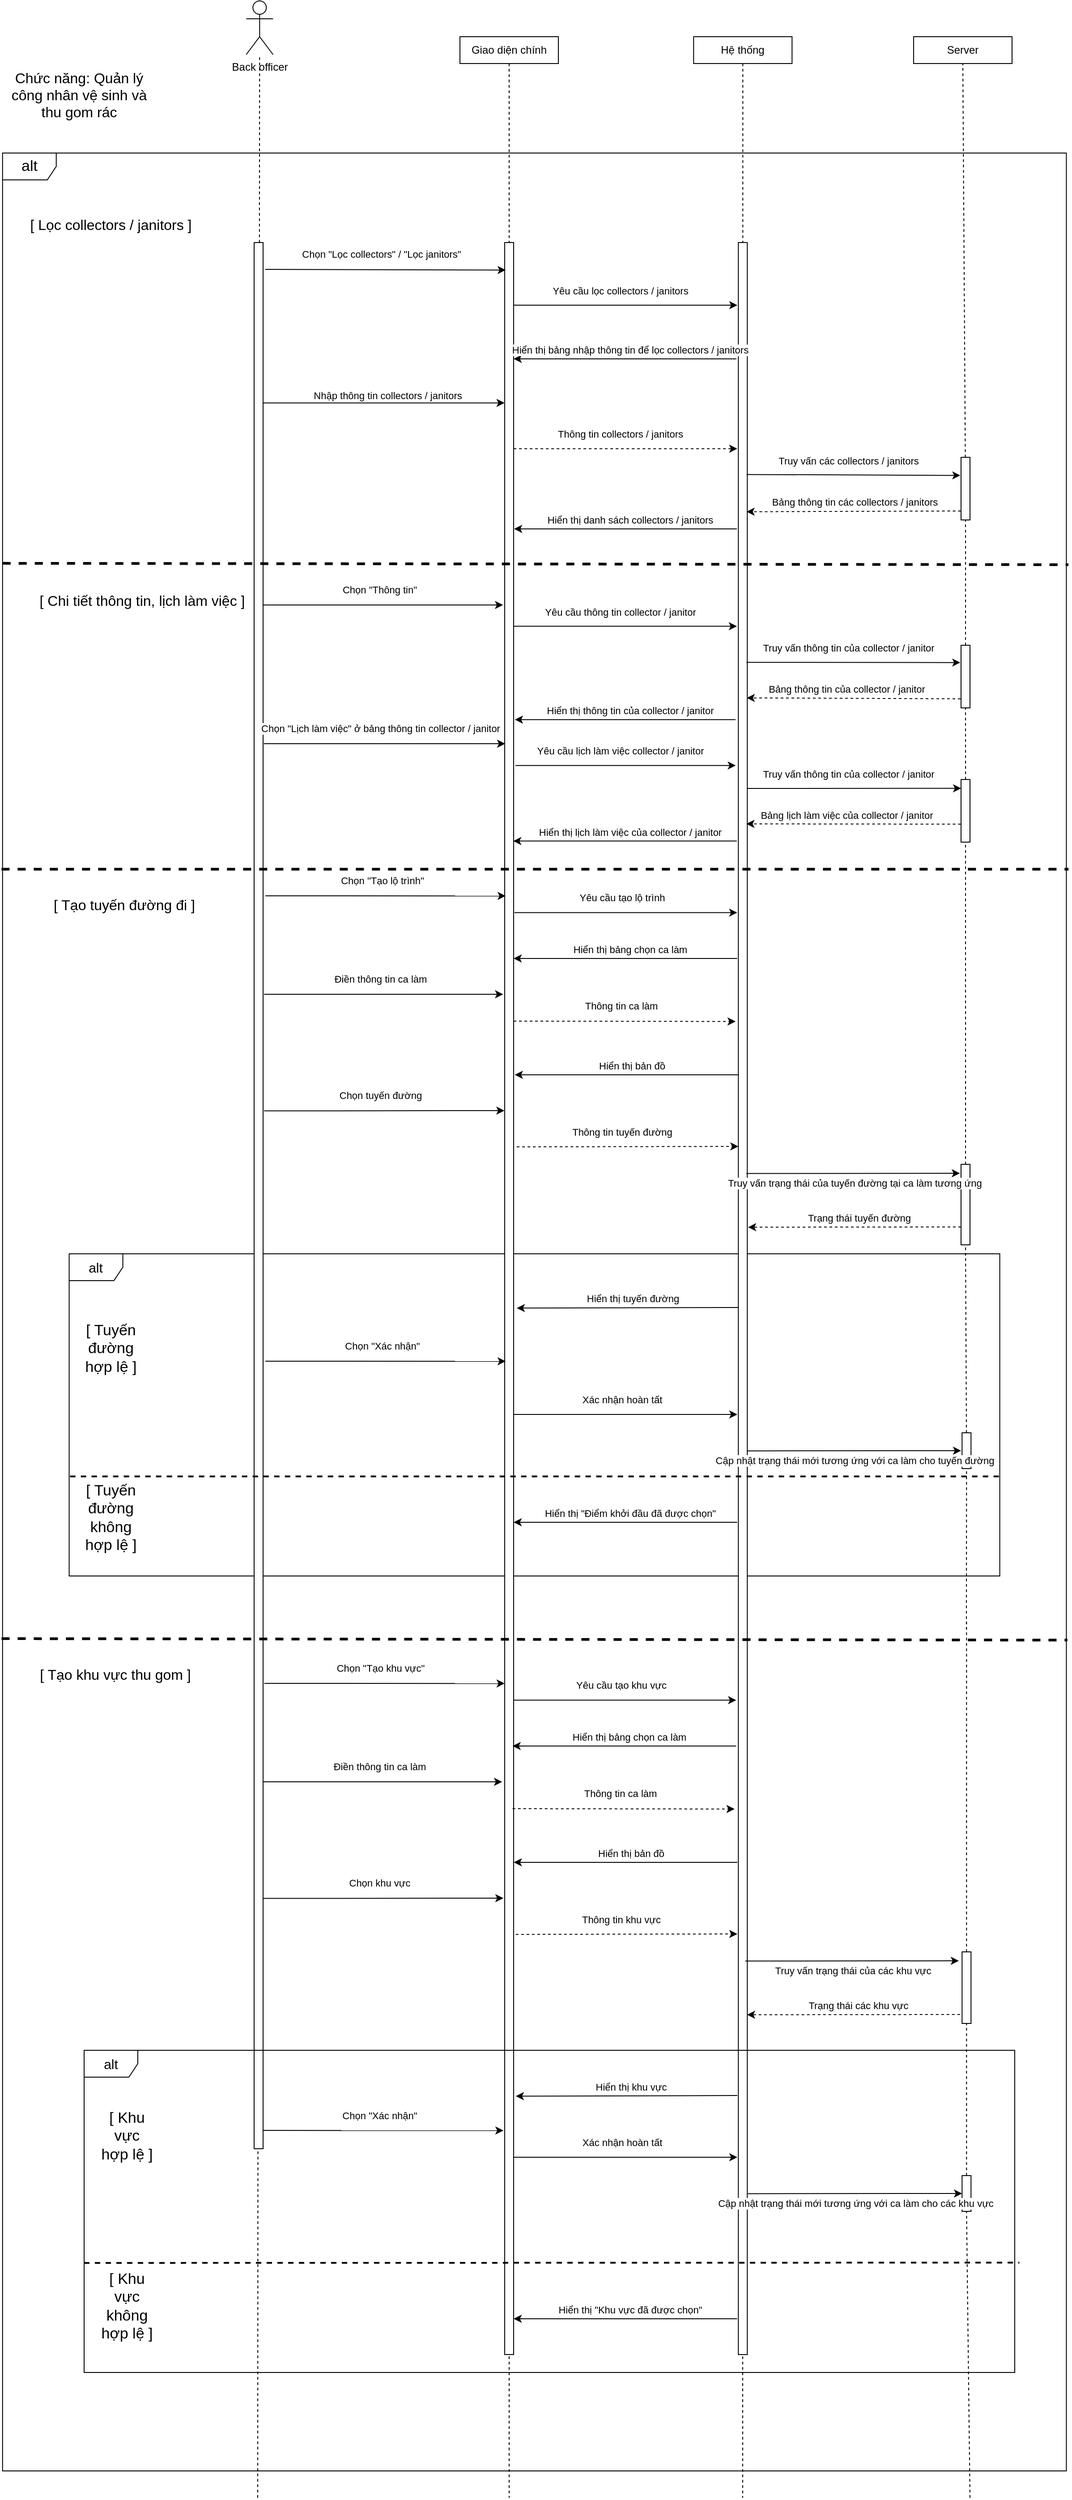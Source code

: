<mxfile version="20.4.0" type="device"><diagram id="wTYYPFrZuewPzAmAuWwE" name="Page-1"><mxGraphModel dx="3773" dy="2690" grid="1" gridSize="10" guides="1" tooltips="1" connect="1" arrows="1" fold="1" page="1" pageScale="1" pageWidth="827" pageHeight="1169" math="0" shadow="0"><root><mxCell id="0"/><mxCell id="1" parent="0"/><mxCell id="zkrP5aUea3qUz_NBRGNI-1" value="alt" style="shape=umlFrame;whiteSpace=wrap;html=1;fontSize=17;" vertex="1" parent="1"><mxGeometry x="-191.14" y="-20" width="1188.86" height="2590" as="geometry"/></mxCell><mxCell id="zkrP5aUea3qUz_NBRGNI-2" value="alt" style="shape=umlFrame;whiteSpace=wrap;html=1;fontSize=15;" vertex="1" parent="1"><mxGeometry x="-116.71" y="1210" width="1040" height="360" as="geometry"/></mxCell><mxCell id="zkrP5aUea3qUz_NBRGNI-3" value="" style="endArrow=none;dashed=1;html=1;rounded=0;startArrow=none;exitX=0.5;exitY=1;exitDx=0;exitDy=0;" edge="1" parent="1" source="zkrP5aUea3qUz_NBRGNI-10"><mxGeometry width="50" height="50" relative="1" as="geometry"><mxPoint x="636" y="-130" as="sourcePoint"/><mxPoint x="636" y="2600" as="targetPoint"/></mxGeometry></mxCell><mxCell id="zkrP5aUea3qUz_NBRGNI-4" value="" style="rounded=0;whiteSpace=wrap;html=1;" vertex="1" parent="1"><mxGeometry x="631.14" y="80" width="10" height="2360" as="geometry"/></mxCell><mxCell id="zkrP5aUea3qUz_NBRGNI-5" value="" style="endArrow=none;dashed=1;html=1;rounded=0;startArrow=none;exitX=0.5;exitY=1;exitDx=0;exitDy=0;" edge="1" parent="1" source="zkrP5aUea3qUz_NBRGNI-9"><mxGeometry width="50" height="50" relative="1" as="geometry"><mxPoint x="400" y="-90" as="sourcePoint"/><mxPoint x="375" y="2600" as="targetPoint"/></mxGeometry></mxCell><mxCell id="zkrP5aUea3qUz_NBRGNI-6" value="" style="rounded=0;whiteSpace=wrap;html=1;" vertex="1" parent="1"><mxGeometry x="90" y="80" width="10" height="2130" as="geometry"/></mxCell><mxCell id="zkrP5aUea3qUz_NBRGNI-7" value="" style="rounded=0;whiteSpace=wrap;html=1;" vertex="1" parent="1"><mxGeometry x="370" y="80" width="10" height="2360" as="geometry"/></mxCell><mxCell id="zkrP5aUea3qUz_NBRGNI-8" value="Back officer" style="shape=umlActor;verticalLabelPosition=bottom;verticalAlign=top;html=1;outlineConnect=0;" vertex="1" parent="1"><mxGeometry x="81.14" y="-190" width="30" height="60" as="geometry"/></mxCell><mxCell id="zkrP5aUea3qUz_NBRGNI-9" value="Giao diện chính" style="rounded=0;whiteSpace=wrap;html=1;" vertex="1" parent="1"><mxGeometry x="320" y="-150" width="110" height="30" as="geometry"/></mxCell><mxCell id="zkrP5aUea3qUz_NBRGNI-10" value="Hệ thống" style="rounded=0;whiteSpace=wrap;html=1;" vertex="1" parent="1"><mxGeometry x="581.14" y="-150" width="110" height="30" as="geometry"/></mxCell><mxCell id="zkrP5aUea3qUz_NBRGNI-11" value="" style="endArrow=none;dashed=1;html=1;rounded=0;startArrow=none;" edge="1" parent="1" source="zkrP5aUea3qUz_NBRGNI-6" target="zkrP5aUea3qUz_NBRGNI-8"><mxGeometry width="50" height="50" relative="1" as="geometry"><mxPoint x="94" y="3240" as="sourcePoint"/><mxPoint x="94" y="-100" as="targetPoint"/></mxGeometry></mxCell><mxCell id="zkrP5aUea3qUz_NBRGNI-12" value="&lt;font style=&quot;font-size: 16px;&quot;&gt;[ Lọc collectors / janitors ]&lt;/font&gt;" style="text;html=1;strokeColor=none;fillColor=none;align=center;verticalAlign=middle;whiteSpace=wrap;rounded=0;" vertex="1" parent="1"><mxGeometry x="-170" y="50" width="200" height="20" as="geometry"/></mxCell><mxCell id="zkrP5aUea3qUz_NBRGNI-13" value="" style="endArrow=none;dashed=1;html=1;rounded=0;exitX=0;exitY=0.177;exitDx=0;exitDy=0;exitPerimeter=0;strokeWidth=3;" edge="1" parent="1" source="zkrP5aUea3qUz_NBRGNI-1"><mxGeometry width="50" height="50" relative="1" as="geometry"><mxPoint x="-180" y="450" as="sourcePoint"/><mxPoint x="1000" y="440" as="targetPoint"/></mxGeometry></mxCell><mxCell id="zkrP5aUea3qUz_NBRGNI-14" style="edgeStyle=orthogonalEdgeStyle;rounded=0;orthogonalLoop=1;jettySize=auto;html=1;exitX=0.5;exitY=1;exitDx=0;exitDy=0;" edge="1" parent="1"><mxGeometry relative="1" as="geometry"><mxPoint x="580" y="260" as="sourcePoint"/><mxPoint x="580" y="260" as="targetPoint"/></mxGeometry></mxCell><mxCell id="zkrP5aUea3qUz_NBRGNI-15" value="Server" style="rounded=0;whiteSpace=wrap;html=1;" vertex="1" parent="1"><mxGeometry x="827" y="-150" width="110" height="30" as="geometry"/></mxCell><mxCell id="zkrP5aUea3qUz_NBRGNI-16" value="" style="endArrow=none;dashed=1;html=1;rounded=0;entryX=0.5;entryY=1;entryDx=0;entryDy=0;startArrow=none;" edge="1" parent="1" source="zkrP5aUea3qUz_NBRGNI-43" target="zkrP5aUea3qUz_NBRGNI-15"><mxGeometry width="50" height="50" relative="1" as="geometry"><mxPoint x="885" y="2000" as="sourcePoint"/><mxPoint x="884.5" y="90" as="targetPoint"/></mxGeometry></mxCell><mxCell id="zkrP5aUea3qUz_NBRGNI-17" value="Nhập thông tin collectors / janitors" style="endArrow=classic;html=1;rounded=0;entryX=-0.008;entryY=0.081;entryDx=0;entryDy=0;entryPerimeter=0;exitX=0.962;exitY=0.081;exitDx=0;exitDy=0;exitPerimeter=0;" edge="1" parent="1"><mxGeometry x="0.028" y="8" width="50" height="50" relative="1" as="geometry"><mxPoint x="99.62" y="259.2" as="sourcePoint"/><mxPoint x="369.92" y="259.2" as="targetPoint"/><mxPoint as="offset"/></mxGeometry></mxCell><mxCell id="zkrP5aUea3qUz_NBRGNI-18" value="Thông tin collectors / janitors" style="endArrow=classic;html=1;rounded=0;entryX=-0.011;entryY=0.097;entryDx=0;entryDy=0;entryPerimeter=0;dashed=1;exitX=1.006;exitY=0.097;exitDx=0;exitDy=0;exitPerimeter=0;" edge="1" parent="1"><mxGeometry x="-0.05" y="16" width="50" height="50" relative="1" as="geometry"><mxPoint x="380.06" y="310.4" as="sourcePoint"/><mxPoint x="629.89" y="310.4" as="targetPoint"/><mxPoint as="offset"/></mxGeometry></mxCell><mxCell id="zkrP5aUea3qUz_NBRGNI-19" value="Truy vấn các collectors / janitors" style="endArrow=classic;html=1;rounded=0;exitX=1.033;exitY=0.106;exitDx=0;exitDy=0;entryX=-0.078;entryY=0.289;entryDx=0;entryDy=0;entryPerimeter=0;exitPerimeter=0;" edge="1" parent="1" target="zkrP5aUea3qUz_NBRGNI-43"><mxGeometry x="-0.05" y="16" width="50" height="50" relative="1" as="geometry"><mxPoint x="640.33" y="339.2" as="sourcePoint"/><mxPoint x="876.24" y="334.74" as="targetPoint"/><mxPoint as="offset"/></mxGeometry></mxCell><mxCell id="zkrP5aUea3qUz_NBRGNI-20" value="Bảng thông tin các collectors / janitors" style="endArrow=classic;html=1;rounded=0;exitX=-0.025;exitY=0.857;exitDx=0;exitDy=0;exitPerimeter=0;dashed=1;entryX=1.028;entryY=0.119;entryDx=0;entryDy=0;entryPerimeter=0;" edge="1" parent="1" source="zkrP5aUea3qUz_NBRGNI-43"><mxGeometry x="-0.009" y="-10" width="50" height="50" relative="1" as="geometry"><mxPoint x="879.06" y="376.6" as="sourcePoint"/><mxPoint x="640.28" y="380.8" as="targetPoint"/><mxPoint as="offset"/></mxGeometry></mxCell><mxCell id="zkrP5aUea3qUz_NBRGNI-21" style="edgeStyle=orthogonalEdgeStyle;rounded=0;orthogonalLoop=1;jettySize=auto;html=1;exitX=0.5;exitY=1;exitDx=0;exitDy=0;dashed=1;" edge="1" parent="1" source="zkrP5aUea3qUz_NBRGNI-12" target="zkrP5aUea3qUz_NBRGNI-12"><mxGeometry relative="1" as="geometry"/></mxCell><mxCell id="zkrP5aUea3qUz_NBRGNI-22" value="Hiển thị danh sách collectors / janitors" style="endArrow=classic;html=1;rounded=0;exitX=-0.054;exitY=0.125;exitDx=0;exitDy=0;exitPerimeter=0;entryX=1.054;entryY=0.125;entryDx=0;entryDy=0;entryPerimeter=0;" edge="1" parent="1"><mxGeometry x="-0.043" y="-10" width="50" height="50" relative="1" as="geometry"><mxPoint x="629.46" y="400" as="sourcePoint"/><mxPoint x="380.54" y="400" as="targetPoint"/><mxPoint as="offset"/></mxGeometry></mxCell><mxCell id="zkrP5aUea3qUz_NBRGNI-23" value="&lt;font style=&quot;font-size: 16px;&quot;&gt;[ Chi tiết thông tin, lịch làm việc ]&lt;/font&gt;" style="text;html=1;strokeColor=none;fillColor=none;align=center;verticalAlign=middle;whiteSpace=wrap;rounded=0;" vertex="1" parent="1"><mxGeometry x="-160" y="470" width="250" height="20" as="geometry"/></mxCell><mxCell id="zkrP5aUea3qUz_NBRGNI-24" value="Chọn &quot;Thông tin&quot;" style="endArrow=classic;html=1;rounded=0;exitX=1.003;exitY=0.194;exitDx=0;exitDy=0;exitPerimeter=0;entryX=-0.183;entryY=0.194;entryDx=0;entryDy=0;entryPerimeter=0;" edge="1" parent="1"><mxGeometry x="-0.032" y="17" width="50" height="50" relative="1" as="geometry"><mxPoint x="100.03" y="485.02" as="sourcePoint"/><mxPoint x="368.17" y="485.02" as="targetPoint"/><mxPoint as="offset"/></mxGeometry></mxCell><mxCell id="zkrP5aUea3qUz_NBRGNI-25" value="Yêu cầu thông tin collector / janitor" style="endArrow=classic;html=1;rounded=0;exitX=1.026;exitY=0.159;exitDx=0;exitDy=0;exitPerimeter=0;entryX=-0.051;entryY=0.159;entryDx=0;entryDy=0;entryPerimeter=0;" edge="1" parent="1"><mxGeometry x="-0.05" y="16" width="50" height="50" relative="1" as="geometry"><mxPoint x="380.26" y="508.8" as="sourcePoint"/><mxPoint x="629.49" y="508.8" as="targetPoint"/><mxPoint as="offset"/></mxGeometry></mxCell><mxCell id="zkrP5aUea3qUz_NBRGNI-26" value="Truy vấn thông tin của collector / janitor" style="endArrow=classic;html=1;rounded=0;exitX=1.017;exitY=0.229;exitDx=0;exitDy=0;exitPerimeter=0;entryX=-0.08;entryY=0.276;entryDx=0;entryDy=0;entryPerimeter=0;" edge="1" parent="1" target="zkrP5aUea3qUz_NBRGNI-45"><mxGeometry x="-0.05" y="16" width="50" height="50" relative="1" as="geometry"><mxPoint x="640.17" y="549.07" as="sourcePoint"/><mxPoint x="879.07" y="547.68" as="targetPoint"/><mxPoint as="offset"/></mxGeometry></mxCell><mxCell id="zkrP5aUea3qUz_NBRGNI-27" value="Bảng thông tin của collector / janitor" style="endArrow=classic;html=1;rounded=0;exitX=-0.054;exitY=0.855;exitDx=0;exitDy=0;dashed=1;entryX=1.052;entryY=0.184;entryDx=0;entryDy=0;exitPerimeter=0;entryPerimeter=0;" edge="1" parent="1" source="zkrP5aUea3qUz_NBRGNI-45"><mxGeometry x="0.066" y="-10" width="50" height="50" relative="1" as="geometry"><mxPoint x="876.24" y="585.9" as="sourcePoint"/><mxPoint x="640.52" y="588.8" as="targetPoint"/><Array as="points"/><mxPoint as="offset"/></mxGeometry></mxCell><mxCell id="zkrP5aUea3qUz_NBRGNI-28" value="Hiển thị thông tin của collector / janitor" style="endArrow=classic;html=1;rounded=0;exitX=-0.197;exitY=0.264;exitDx=0;exitDy=0;exitPerimeter=0;entryX=1.141;entryY=0.264;entryDx=0;entryDy=0;entryPerimeter=0;" edge="1" parent="1"><mxGeometry x="-0.043" y="-10" width="50" height="50" relative="1" as="geometry"><mxPoint x="628.03" y="613.12" as="sourcePoint"/><mxPoint x="381.41" y="613.12" as="targetPoint"/><mxPoint as="offset"/></mxGeometry></mxCell><mxCell id="zkrP5aUea3qUz_NBRGNI-29" value="Chọn &quot;Lịch làm việc&quot; ở bảng thông tin collector / janitor" style="endArrow=classic;html=1;rounded=0;exitX=1.093;exitY=0.2;exitDx=0;exitDy=0;exitPerimeter=0;entryX=0.057;entryY=0.2;entryDx=0;entryDy=0;entryPerimeter=0;" edge="1" parent="1"><mxGeometry x="-0.032" y="17" width="50" height="50" relative="1" as="geometry"><mxPoint x="100.93" y="640" as="sourcePoint"/><mxPoint x="370.57" y="640" as="targetPoint"/><mxPoint as="offset"/></mxGeometry></mxCell><mxCell id="zkrP5aUea3qUz_NBRGNI-30" value="Yêu cầu lịch làm việc collector / janitor" style="endArrow=classic;html=1;rounded=0;exitX=1.2;exitY=0.292;exitDx=0;exitDy=0;exitPerimeter=0;entryX=-0.174;entryY=0.292;entryDx=0;entryDy=0;entryPerimeter=0;" edge="1" parent="1"><mxGeometry x="-0.05" y="16" width="50" height="50" relative="1" as="geometry"><mxPoint x="382" y="664.36" as="sourcePoint"/><mxPoint x="628.26" y="664.36" as="targetPoint"/><mxPoint as="offset"/></mxGeometry></mxCell><mxCell id="zkrP5aUea3qUz_NBRGNI-31" value="Truy vấn thông tin của collector / janitor" style="endArrow=classic;html=1;rounded=0;exitX=1.078;exitY=0.306;exitDx=0;exitDy=0;exitPerimeter=0;entryX=0.011;entryY=0.141;entryDx=0;entryDy=0;entryPerimeter=0;" edge="1" parent="1" target="zkrP5aUea3qUz_NBRGNI-47"><mxGeometry x="-0.05" y="16" width="50" height="50" relative="1" as="geometry"><mxPoint x="640.78" y="689.98" as="sourcePoint"/><mxPoint x="879" y="687.82" as="targetPoint"/><mxPoint as="offset"/></mxGeometry></mxCell><mxCell id="zkrP5aUea3qUz_NBRGNI-32" value="Bảng lịch làm việc của collector / janitor" style="endArrow=classic;html=1;rounded=0;exitX=-0.027;exitY=0.713;exitDx=0;exitDy=0;exitPerimeter=0;dashed=1;entryX=1.011;entryY=0.228;entryDx=0;entryDy=0;entryPerimeter=0;" edge="1" parent="1" source="zkrP5aUea3qUz_NBRGNI-47"><mxGeometry x="0.066" y="-10" width="50" height="50" relative="1" as="geometry"><mxPoint x="880.94" y="733.32" as="sourcePoint"/><mxPoint x="640.11" y="729.6" as="targetPoint"/><Array as="points"/><mxPoint as="offset"/></mxGeometry></mxCell><mxCell id="zkrP5aUea3qUz_NBRGNI-33" value="Hiển thị lịch làm việc của collector / janitor" style="endArrow=classic;html=1;rounded=0;exitX=-0.06;exitY=0.234;exitDx=0;exitDy=0;exitPerimeter=0;entryX=0.957;entryY=0.234;entryDx=0;entryDy=0;entryPerimeter=0;" edge="1" parent="1"><mxGeometry x="-0.043" y="-10" width="50" height="50" relative="1" as="geometry"><mxPoint x="629.4" y="748.8" as="sourcePoint"/><mxPoint x="379.57" y="748.8" as="targetPoint"/><mxPoint as="offset"/></mxGeometry></mxCell><mxCell id="zkrP5aUea3qUz_NBRGNI-34" value="" style="endArrow=none;dashed=1;html=1;rounded=0;exitX=-0.001;exitY=0.309;exitDx=0;exitDy=0;exitPerimeter=0;entryX=1.002;entryY=0.309;entryDx=0;entryDy=0;entryPerimeter=0;strokeWidth=3;" edge="1" parent="1" source="zkrP5aUea3qUz_NBRGNI-1" target="zkrP5aUea3qUz_NBRGNI-1"><mxGeometry width="50" height="50" relative="1" as="geometry"><mxPoint x="-168.86" y="786.08" as="sourcePoint"/><mxPoint x="1000" y="780" as="targetPoint"/><Array as="points"/></mxGeometry></mxCell><mxCell id="zkrP5aUea3qUz_NBRGNI-35" value="&lt;font style=&quot;font-size: 16px;&quot;&gt;[ Tạo tuyến đường đi ]&lt;/font&gt;" style="text;html=1;strokeColor=none;fillColor=none;align=center;verticalAlign=middle;whiteSpace=wrap;rounded=0;" vertex="1" parent="1"><mxGeometry x="-150" y="810" width="190" height="20" as="geometry"/></mxCell><mxCell id="zkrP5aUea3qUz_NBRGNI-36" value="Chọn &quot;Tạo lộ trình&quot;" style="endArrow=classic;html=1;rounded=0;exitX=1.14;exitY=0.383;exitDx=0;exitDy=0;exitPerimeter=0;" edge="1" parent="1"><mxGeometry x="-0.032" y="17" width="50" height="50" relative="1" as="geometry"><mxPoint x="102.54" y="810" as="sourcePoint"/><mxPoint x="371.14" y="810.11" as="targetPoint"/><mxPoint as="offset"/></mxGeometry></mxCell><mxCell id="zkrP5aUea3qUz_NBRGNI-37" value="Chọn tuyến đường" style="endArrow=classic;html=1;rounded=0;exitX=1.14;exitY=0.383;exitDx=0;exitDy=0;exitPerimeter=0;entryX=-0.106;entryY=0.439;entryDx=0;entryDy=0;entryPerimeter=0;" edge="1" parent="1"><mxGeometry x="-0.032" y="17" width="50" height="50" relative="1" as="geometry"><mxPoint x="101.14" y="1050.29" as="sourcePoint"/><mxPoint x="369.68" y="1050" as="targetPoint"/><mxPoint as="offset"/></mxGeometry></mxCell><mxCell id="zkrP5aUea3qUz_NBRGNI-38" value="Chọn &quot;Lọc collectors&quot; / &quot;Lọc janitors&quot;" style="endArrow=classic;html=1;rounded=0;exitX=1.114;exitY=0.016;exitDx=0;exitDy=0;exitPerimeter=0;" edge="1" parent="1"><mxGeometry x="-0.032" y="17" width="50" height="50" relative="1" as="geometry"><mxPoint x="102.28" y="110" as="sourcePoint"/><mxPoint x="371.14" y="110.72" as="targetPoint"/><mxPoint as="offset"/></mxGeometry></mxCell><mxCell id="zkrP5aUea3qUz_NBRGNI-39" value="Thông tin tuyến đường" style="endArrow=classic;html=1;rounded=0;entryX=-0.243;entryY=0.097;entryDx=0;entryDy=0;entryPerimeter=0;dashed=1;" edge="1" parent="1"><mxGeometry x="-0.05" y="16" width="50" height="50" relative="1" as="geometry"><mxPoint x="383.57" y="1090.49" as="sourcePoint"/><mxPoint x="631.14" y="1090" as="targetPoint"/><mxPoint as="offset"/></mxGeometry></mxCell><mxCell id="zkrP5aUea3qUz_NBRGNI-40" value="Hiển thị tuyến đường" style="endArrow=classic;html=1;rounded=0;entryX=1.141;entryY=0.603;entryDx=0;entryDy=0;entryPerimeter=0;" edge="1" parent="1"><mxGeometry x="-0.043" y="-10" width="50" height="50" relative="1" as="geometry"><mxPoint x="631.14" y="1270" as="sourcePoint"/><mxPoint x="383.55" y="1270.69" as="targetPoint"/><mxPoint as="offset"/></mxGeometry></mxCell><mxCell id="zkrP5aUea3qUz_NBRGNI-41" value="Trạng thái tuyến đường" style="endArrow=classic;html=1;rounded=0;exitX=-0.2;exitY=0.507;exitDx=0;exitDy=0;exitPerimeter=0;dashed=1;" edge="1" parent="1"><mxGeometry x="-0.043" y="-10" width="50" height="50" relative="1" as="geometry"><mxPoint x="880" y="1180" as="sourcePoint"/><mxPoint x="642" y="1180.26" as="targetPoint"/><mxPoint as="offset"/></mxGeometry></mxCell><mxCell id="zkrP5aUea3qUz_NBRGNI-42" value="Điền thông tin ca làm" style="endArrow=classic;html=1;rounded=0;exitX=1.189;exitY=0.475;exitDx=0;exitDy=0;exitPerimeter=0;entryX=-0.1;entryY=0.475;entryDx=0;entryDy=0;entryPerimeter=0;" edge="1" parent="1"><mxGeometry x="-0.032" y="17" width="50" height="50" relative="1" as="geometry"><mxPoint x="101.14" y="920" as="sourcePoint"/><mxPoint x="368.25" y="920" as="targetPoint"/><mxPoint as="offset"/></mxGeometry></mxCell><mxCell id="zkrP5aUea3qUz_NBRGNI-43" value="" style="rounded=0;whiteSpace=wrap;html=1;" vertex="1" parent="1"><mxGeometry x="880" y="320" width="10" height="70" as="geometry"/></mxCell><mxCell id="zkrP5aUea3qUz_NBRGNI-44" value="" style="endArrow=none;dashed=1;html=1;rounded=0;entryX=0.5;entryY=1;entryDx=0;entryDy=0;startArrow=none;" edge="1" parent="1" source="zkrP5aUea3qUz_NBRGNI-45" target="zkrP5aUea3qUz_NBRGNI-43"><mxGeometry width="50" height="50" relative="1" as="geometry"><mxPoint x="885.0" y="2000" as="sourcePoint"/><mxPoint x="885.0" y="80" as="targetPoint"/></mxGeometry></mxCell><mxCell id="zkrP5aUea3qUz_NBRGNI-45" value="" style="rounded=0;whiteSpace=wrap;html=1;" vertex="1" parent="1"><mxGeometry x="880" y="530" width="10" height="70" as="geometry"/></mxCell><mxCell id="zkrP5aUea3qUz_NBRGNI-46" value="" style="endArrow=none;dashed=1;html=1;rounded=0;entryX=0.5;entryY=1;entryDx=0;entryDy=0;startArrow=none;" edge="1" parent="1" source="zkrP5aUea3qUz_NBRGNI-47" target="zkrP5aUea3qUz_NBRGNI-45"><mxGeometry width="50" height="50" relative="1" as="geometry"><mxPoint x="885.0" y="2000" as="sourcePoint"/><mxPoint x="885" y="390" as="targetPoint"/></mxGeometry></mxCell><mxCell id="zkrP5aUea3qUz_NBRGNI-47" value="" style="rounded=0;whiteSpace=wrap;html=1;" vertex="1" parent="1"><mxGeometry x="880" y="680" width="10" height="70" as="geometry"/></mxCell><mxCell id="zkrP5aUea3qUz_NBRGNI-48" value="" style="endArrow=none;dashed=1;html=1;rounded=0;entryX=0.5;entryY=1;entryDx=0;entryDy=0;startArrow=none;" edge="1" parent="1" source="zkrP5aUea3qUz_NBRGNI-59" target="zkrP5aUea3qUz_NBRGNI-47"><mxGeometry width="50" height="50" relative="1" as="geometry"><mxPoint x="885.0" y="2000" as="sourcePoint"/><mxPoint x="885" y="600" as="targetPoint"/></mxGeometry></mxCell><mxCell id="zkrP5aUea3qUz_NBRGNI-49" value="" style="endArrow=none;dashed=1;html=1;rounded=0;entryX=0.5;entryY=1;entryDx=0;entryDy=0;startArrow=none;" edge="1" parent="1" source="zkrP5aUea3qUz_NBRGNI-87"><mxGeometry width="50" height="50" relative="1" as="geometry"><mxPoint x="890" y="2600" as="sourcePoint"/><mxPoint x="886.14" y="1620" as="targetPoint"/></mxGeometry></mxCell><mxCell id="zkrP5aUea3qUz_NBRGNI-50" value="" style="rounded=0;whiteSpace=wrap;html=1;" vertex="1" parent="1"><mxGeometry x="881.14" y="1410" width="10" height="40" as="geometry"/></mxCell><mxCell id="zkrP5aUea3qUz_NBRGNI-51" value="&lt;font style=&quot;font-size: 16px;&quot;&gt;Chức năng: Quản lý công nhân vệ sinh và thu gom rác&lt;/font&gt;" style="text;html=1;strokeColor=none;fillColor=none;align=center;verticalAlign=middle;whiteSpace=wrap;rounded=0;" vertex="1" parent="1"><mxGeometry x="-191.14" y="-120" width="171.14" height="70" as="geometry"/></mxCell><mxCell id="zkrP5aUea3qUz_NBRGNI-52" value="&lt;font style=&quot;font-size: 17px;&quot;&gt;[ Tuyến đường hợp lệ ]&lt;/font&gt;" style="text;html=1;strokeColor=none;fillColor=none;align=center;verticalAlign=middle;whiteSpace=wrap;rounded=0;fontSize=15;" vertex="1" parent="1"><mxGeometry x="-100" y="1310" width="60" height="11" as="geometry"/></mxCell><mxCell id="zkrP5aUea3qUz_NBRGNI-53" value="" style="endArrow=none;dashed=1;html=1;rounded=0;fontSize=17;entryX=0.999;entryY=0.691;entryDx=0;entryDy=0;entryPerimeter=0;exitX=0.001;exitY=0.691;exitDx=0;exitDy=0;exitPerimeter=0;strokeWidth=2;" edge="1" parent="1" source="zkrP5aUea3qUz_NBRGNI-2" target="zkrP5aUea3qUz_NBRGNI-2"><mxGeometry width="50" height="50" relative="1" as="geometry"><mxPoint x="-110" y="1460" as="sourcePoint"/><mxPoint x="940" y="1550" as="targetPoint"/></mxGeometry></mxCell><mxCell id="zkrP5aUea3qUz_NBRGNI-54" value="&lt;span style=&quot;font-size: 17px;&quot;&gt;[ Tuyến đường không hợp lệ ]&lt;/span&gt;" style="text;html=1;strokeColor=none;fillColor=none;align=center;verticalAlign=middle;whiteSpace=wrap;rounded=0;fontSize=15;" vertex="1" parent="1"><mxGeometry x="-100" y="1500" width="60" height="10" as="geometry"/></mxCell><mxCell id="zkrP5aUea3qUz_NBRGNI-55" value="Hiển thị &quot;Điểm khởi đầu đã được chọn&quot;" style="endArrow=classic;html=1;rounded=0;entryX=0.922;entryY=0.525;entryDx=0;entryDy=0;entryPerimeter=0;exitX=-0.104;exitY=0.525;exitDx=0;exitDy=0;exitPerimeter=0;" edge="1" parent="1"><mxGeometry x="-0.043" y="-10" width="50" height="50" relative="1" as="geometry"><mxPoint x="629.74" y="1510" as="sourcePoint"/><mxPoint x="380" y="1510" as="targetPoint"/><mxPoint as="offset"/></mxGeometry></mxCell><mxCell id="zkrP5aUea3qUz_NBRGNI-56" value="" style="endArrow=none;dashed=1;html=1;rounded=0;startArrow=none;entryX=0.5;entryY=1;entryDx=0;entryDy=0;" edge="1" parent="1" target="zkrP5aUea3qUz_NBRGNI-50"><mxGeometry width="50" height="50" relative="1" as="geometry"><mxPoint x="886" y="1630" as="sourcePoint"/><mxPoint x="886" y="1450" as="targetPoint"/></mxGeometry></mxCell><mxCell id="zkrP5aUea3qUz_NBRGNI-57" value="" style="endArrow=none;dashed=1;html=1;rounded=0;startArrow=none;" edge="1" parent="1" target="zkrP5aUea3qUz_NBRGNI-6"><mxGeometry width="50" height="50" relative="1" as="geometry"><mxPoint x="94.0" y="2600" as="sourcePoint"/><mxPoint x="94" y="-30" as="targetPoint"/></mxGeometry></mxCell><mxCell id="zkrP5aUea3qUz_NBRGNI-58" value="Thông tin ca làm" style="endArrow=classic;html=1;rounded=0;entryX=-0.095;entryY=0.487;entryDx=0;entryDy=0;entryPerimeter=0;dashed=1;" edge="1" parent="1"><mxGeometry x="-0.032" y="17" width="50" height="50" relative="1" as="geometry"><mxPoint x="380" y="950" as="sourcePoint"/><mxPoint x="628.05" y="950.4" as="targetPoint"/><mxPoint as="offset"/></mxGeometry></mxCell><mxCell id="zkrP5aUea3qUz_NBRGNI-59" value="" style="rounded=0;whiteSpace=wrap;html=1;" vertex="1" parent="1"><mxGeometry x="880" y="1110" width="10" height="90" as="geometry"/></mxCell><mxCell id="zkrP5aUea3qUz_NBRGNI-60" value="" style="endArrow=none;dashed=1;html=1;rounded=0;entryX=0.5;entryY=1;entryDx=0;entryDy=0;startArrow=none;" edge="1" parent="1" source="zkrP5aUea3qUz_NBRGNI-50" target="zkrP5aUea3qUz_NBRGNI-59"><mxGeometry width="50" height="50" relative="1" as="geometry"><mxPoint x="886.114" y="1360" as="sourcePoint"/><mxPoint x="885" y="750" as="targetPoint"/></mxGeometry></mxCell><mxCell id="zkrP5aUea3qUz_NBRGNI-61" value="Chọn &quot;Xác nhận&quot;" style="endArrow=classic;html=1;rounded=0;exitX=1.14;exitY=0.383;exitDx=0;exitDy=0;exitPerimeter=0;" edge="1" parent="1"><mxGeometry x="-0.032" y="17" width="50" height="50" relative="1" as="geometry"><mxPoint x="102.54" y="1330" as="sourcePoint"/><mxPoint x="371.14" y="1330.11" as="targetPoint"/><mxPoint as="offset"/></mxGeometry></mxCell><mxCell id="zkrP5aUea3qUz_NBRGNI-62" value="Cập nhật trạng thái mới tương ứng với ca làm cho tuyến đường" style="endArrow=classic;html=1;rounded=0;exitX=1.067;exitY=0.581;exitDx=0;exitDy=0;exitPerimeter=0;" edge="1" parent="1"><mxGeometry x="0.009" y="-11" width="50" height="50" relative="1" as="geometry"><mxPoint x="640.67" y="1430.23" as="sourcePoint"/><mxPoint x="880" y="1430" as="targetPoint"/><Array as="points"/><mxPoint as="offset"/></mxGeometry></mxCell><mxCell id="zkrP5aUea3qUz_NBRGNI-63" value="Yêu cầu tạo lộ trình" style="endArrow=classic;html=1;rounded=0;exitX=1.091;exitY=0.259;exitDx=0;exitDy=0;exitPerimeter=0;entryX=-0.017;entryY=0.259;entryDx=0;entryDy=0;entryPerimeter=0;" edge="1" parent="1"><mxGeometry x="-0.032" y="17" width="50" height="50" relative="1" as="geometry"><mxPoint x="380.91" y="828.8" as="sourcePoint"/><mxPoint x="629.83" y="828.8" as="targetPoint"/><mxPoint as="offset"/></mxGeometry></mxCell><mxCell id="zkrP5aUea3qUz_NBRGNI-64" value="Hiển thị bảng chọn ca làm" style="endArrow=classic;html=1;rounded=0;exitX=-0.06;exitY=0.234;exitDx=0;exitDy=0;exitPerimeter=0;entryX=0.957;entryY=0.234;entryDx=0;entryDy=0;entryPerimeter=0;" edge="1" parent="1"><mxGeometry x="-0.043" y="-10" width="50" height="50" relative="1" as="geometry"><mxPoint x="629.83" y="880" as="sourcePoint"/><mxPoint x="380" y="880" as="targetPoint"/><mxPoint as="offset"/></mxGeometry></mxCell><mxCell id="zkrP5aUea3qUz_NBRGNI-65" value="Hiển thị bản đồ" style="endArrow=classic;html=1;rounded=0;exitX=-0.06;exitY=0.234;exitDx=0;exitDy=0;exitPerimeter=0;entryX=0.957;entryY=0.234;entryDx=0;entryDy=0;entryPerimeter=0;" edge="1" parent="1"><mxGeometry x="-0.043" y="-10" width="50" height="50" relative="1" as="geometry"><mxPoint x="631.14" y="1010" as="sourcePoint"/><mxPoint x="381.31" y="1010" as="targetPoint"/><mxPoint as="offset"/></mxGeometry></mxCell><mxCell id="zkrP5aUea3qUz_NBRGNI-66" value="Xác nhận hoàn tất" style="endArrow=classic;html=1;rounded=0;exitX=1.14;exitY=0.383;exitDx=0;exitDy=0;exitPerimeter=0;" edge="1" parent="1"><mxGeometry x="-0.032" y="17" width="50" height="50" relative="1" as="geometry"><mxPoint x="380" y="1389.5" as="sourcePoint"/><mxPoint x="630" y="1389.5" as="targetPoint"/><mxPoint as="offset"/></mxGeometry></mxCell><mxCell id="zkrP5aUea3qUz_NBRGNI-67" value="Hiển thị bảng nhập thông tin để lọc collectors / janitors" style="endArrow=classic;html=1;rounded=0;exitX=-0.054;exitY=0.125;exitDx=0;exitDy=0;exitPerimeter=0;entryX=1.054;entryY=0.125;entryDx=0;entryDy=0;entryPerimeter=0;" edge="1" parent="1"><mxGeometry x="-0.043" y="-10" width="50" height="50" relative="1" as="geometry"><mxPoint x="628.92" y="210" as="sourcePoint"/><mxPoint x="380" y="210" as="targetPoint"/><mxPoint as="offset"/></mxGeometry></mxCell><mxCell id="zkrP5aUea3qUz_NBRGNI-68" value="Yêu cầu lọc collectors / janitors" style="endArrow=classic;html=1;rounded=0;exitX=1.2;exitY=0.292;exitDx=0;exitDy=0;exitPerimeter=0;" edge="1" parent="1"><mxGeometry x="-0.05" y="16" width="50" height="50" relative="1" as="geometry"><mxPoint x="380" y="150.0" as="sourcePoint"/><mxPoint x="630" y="150" as="targetPoint"/><mxPoint as="offset"/></mxGeometry></mxCell><mxCell id="zkrP5aUea3qUz_NBRGNI-69" value="" style="endArrow=none;dashed=1;html=1;rounded=0;exitX=0;exitY=0.229;exitDx=0;exitDy=0;exitPerimeter=0;strokeWidth=3;" edge="1" parent="1"><mxGeometry width="50" height="50" relative="1" as="geometry"><mxPoint x="-192.28" y="1640.003" as="sourcePoint"/><mxPoint x="998.86" y="1641.67" as="targetPoint"/><Array as="points"/></mxGeometry></mxCell><mxCell id="zkrP5aUea3qUz_NBRGNI-70" value="&lt;span style=&quot;font-size: 16px;&quot;&gt;[ Tạo khu vực thu gom ]&lt;/span&gt;" style="text;html=1;strokeColor=none;fillColor=none;align=center;verticalAlign=middle;whiteSpace=wrap;rounded=0;" vertex="1" parent="1"><mxGeometry x="-160" y="1670" width="190" height="20" as="geometry"/></mxCell><mxCell id="zkrP5aUea3qUz_NBRGNI-71" value="Chọn &quot;Tạo khu vực&quot;" style="endArrow=classic;html=1;rounded=0;exitX=1.14;exitY=0.383;exitDx=0;exitDy=0;exitPerimeter=0;" edge="1" parent="1"><mxGeometry x="-0.032" y="17" width="50" height="50" relative="1" as="geometry"><mxPoint x="101.4" y="1690" as="sourcePoint"/><mxPoint x="370" y="1690.11" as="targetPoint"/><mxPoint as="offset"/></mxGeometry></mxCell><mxCell id="zkrP5aUea3qUz_NBRGNI-72" value="Chọn khu vực" style="endArrow=classic;html=1;rounded=0;exitX=1.14;exitY=0.383;exitDx=0;exitDy=0;exitPerimeter=0;entryX=-0.106;entryY=0.439;entryDx=0;entryDy=0;entryPerimeter=0;" edge="1" parent="1"><mxGeometry x="-0.032" y="17" width="50" height="50" relative="1" as="geometry"><mxPoint x="100" y="1930.29" as="sourcePoint"/><mxPoint x="368.54" y="1930" as="targetPoint"/><mxPoint as="offset"/></mxGeometry></mxCell><mxCell id="zkrP5aUea3qUz_NBRGNI-73" value="Thông tin khu vực" style="endArrow=classic;html=1;rounded=0;entryX=-0.243;entryY=0.097;entryDx=0;entryDy=0;entryPerimeter=0;dashed=1;" edge="1" parent="1"><mxGeometry x="-0.05" y="16" width="50" height="50" relative="1" as="geometry"><mxPoint x="382.43" y="1970.49" as="sourcePoint"/><mxPoint x="630" y="1970" as="targetPoint"/><mxPoint as="offset"/></mxGeometry></mxCell><mxCell id="zkrP5aUea3qUz_NBRGNI-74" value="Truy vấn trạng thái của các khu vực" style="endArrow=classic;html=1;rounded=0;exitX=1;exitY=0.482;exitDx=0;exitDy=0;exitPerimeter=0;entryX=-0.133;entryY=0.479;entryDx=0;entryDy=0;entryPerimeter=0;" edge="1" parent="1"><mxGeometry x="0.009" y="-11" width="50" height="50" relative="1" as="geometry"><mxPoint x="638.86" y="2000.28" as="sourcePoint"/><mxPoint x="877.53" y="2000" as="targetPoint"/><Array as="points"/><mxPoint as="offset"/></mxGeometry></mxCell><mxCell id="zkrP5aUea3qUz_NBRGNI-75" value="Trạng thái các khu vực" style="endArrow=classic;html=1;rounded=0;exitX=-0.2;exitY=0.507;exitDx=0;exitDy=0;exitPerimeter=0;dashed=1;" edge="1" parent="1"><mxGeometry x="-0.043" y="-10" width="50" height="50" relative="1" as="geometry"><mxPoint x="878.86" y="2060" as="sourcePoint"/><mxPoint x="640.86" y="2060.26" as="targetPoint"/><mxPoint as="offset"/></mxGeometry></mxCell><mxCell id="zkrP5aUea3qUz_NBRGNI-76" value="Điền thông tin ca làm" style="endArrow=classic;html=1;rounded=0;exitX=1.189;exitY=0.475;exitDx=0;exitDy=0;exitPerimeter=0;entryX=-0.1;entryY=0.475;entryDx=0;entryDy=0;entryPerimeter=0;" edge="1" parent="1"><mxGeometry x="-0.032" y="17" width="50" height="50" relative="1" as="geometry"><mxPoint x="100" y="1800" as="sourcePoint"/><mxPoint x="367.11" y="1800" as="targetPoint"/><mxPoint as="offset"/></mxGeometry></mxCell><mxCell id="zkrP5aUea3qUz_NBRGNI-77" value="Thông tin ca làm" style="endArrow=classic;html=1;rounded=0;entryX=-0.095;entryY=0.487;entryDx=0;entryDy=0;entryPerimeter=0;dashed=1;" edge="1" parent="1"><mxGeometry x="-0.032" y="17" width="50" height="50" relative="1" as="geometry"><mxPoint x="378.86" y="1830" as="sourcePoint"/><mxPoint x="626.91" y="1830.4" as="targetPoint"/><mxPoint as="offset"/></mxGeometry></mxCell><mxCell id="zkrP5aUea3qUz_NBRGNI-78" value="Yêu cầu tạo khu vực" style="endArrow=classic;html=1;rounded=0;exitX=1.091;exitY=0.259;exitDx=0;exitDy=0;exitPerimeter=0;entryX=-0.017;entryY=0.259;entryDx=0;entryDy=0;entryPerimeter=0;" edge="1" parent="1"><mxGeometry x="-0.032" y="17" width="50" height="50" relative="1" as="geometry"><mxPoint x="379.77" y="1708.8" as="sourcePoint"/><mxPoint x="628.69" y="1708.8" as="targetPoint"/><mxPoint as="offset"/></mxGeometry></mxCell><mxCell id="zkrP5aUea3qUz_NBRGNI-79" value="Hiển thị bảng chọn ca làm" style="endArrow=classic;html=1;rounded=0;exitX=-0.06;exitY=0.234;exitDx=0;exitDy=0;exitPerimeter=0;entryX=0.957;entryY=0.234;entryDx=0;entryDy=0;entryPerimeter=0;" edge="1" parent="1"><mxGeometry x="-0.043" y="-10" width="50" height="50" relative="1" as="geometry"><mxPoint x="628.69" y="1760" as="sourcePoint"/><mxPoint x="378.86" y="1760" as="targetPoint"/><mxPoint as="offset"/></mxGeometry></mxCell><mxCell id="zkrP5aUea3qUz_NBRGNI-80" value="Hiển thị bản đồ" style="endArrow=classic;html=1;rounded=0;exitX=-0.06;exitY=0.234;exitDx=0;exitDy=0;exitPerimeter=0;entryX=0.957;entryY=0.234;entryDx=0;entryDy=0;entryPerimeter=0;" edge="1" parent="1"><mxGeometry x="-0.043" y="-10" width="50" height="50" relative="1" as="geometry"><mxPoint x="630.0" y="1890" as="sourcePoint"/><mxPoint x="380.17" y="1890" as="targetPoint"/><mxPoint as="offset"/></mxGeometry></mxCell><mxCell id="zkrP5aUea3qUz_NBRGNI-81" value="Truy vấn trạng thái của tuyến đường tại ca làm tương ứng" style="endArrow=classic;html=1;rounded=0;exitX=1;exitY=0.482;exitDx=0;exitDy=0;exitPerimeter=0;entryX=-0.133;entryY=0.479;entryDx=0;entryDy=0;entryPerimeter=0;" edge="1" parent="1"><mxGeometry x="0.009" y="-11" width="50" height="50" relative="1" as="geometry"><mxPoint x="640" y="1120.28" as="sourcePoint"/><mxPoint x="878.67" y="1120" as="targetPoint"/><Array as="points"/><mxPoint as="offset"/></mxGeometry></mxCell><mxCell id="zkrP5aUea3qUz_NBRGNI-82" value="alt" style="shape=umlFrame;whiteSpace=wrap;html=1;fontSize=15;" vertex="1" parent="1"><mxGeometry x="-100" y="2100" width="1040" height="360" as="geometry"/></mxCell><mxCell id="zkrP5aUea3qUz_NBRGNI-83" value="&lt;font style=&quot;font-size: 17px;&quot;&gt;[ Khu vực hợp lệ ]&lt;/font&gt;" style="text;html=1;strokeColor=none;fillColor=none;align=center;verticalAlign=middle;whiteSpace=wrap;rounded=0;fontSize=15;" vertex="1" parent="1"><mxGeometry x="-83.86" y="2190" width="63.86" height="11" as="geometry"/></mxCell><mxCell id="zkrP5aUea3qUz_NBRGNI-84" value="&lt;font style=&quot;font-size: 17px;&quot;&gt;[ Khu vực không hợp lệ ]&lt;/font&gt;" style="text;html=1;strokeColor=none;fillColor=none;align=center;verticalAlign=middle;whiteSpace=wrap;rounded=0;fontSize=15;" vertex="1" parent="1"><mxGeometry x="-83.86" y="2380" width="63.86" height="11" as="geometry"/></mxCell><mxCell id="zkrP5aUea3qUz_NBRGNI-85" value="" style="endArrow=none;dashed=1;html=1;rounded=0;fontSize=16;exitX=0;exitY=0.66;exitDx=0;exitDy=0;exitPerimeter=0;entryX=1.005;entryY=0.659;entryDx=0;entryDy=0;entryPerimeter=0;strokeWidth=2;" edge="1" parent="1" source="zkrP5aUea3qUz_NBRGNI-82" target="zkrP5aUea3qUz_NBRGNI-82"><mxGeometry width="50" height="50" relative="1" as="geometry"><mxPoint x="240" y="2420" as="sourcePoint"/><mxPoint x="290" y="2370" as="targetPoint"/></mxGeometry></mxCell><mxCell id="zkrP5aUea3qUz_NBRGNI-86" value="Hiển thị &quot;Khu vực đã được chọn&quot;" style="endArrow=classic;html=1;rounded=0;entryX=0.922;entryY=0.525;entryDx=0;entryDy=0;entryPerimeter=0;exitX=-0.104;exitY=0.525;exitDx=0;exitDy=0;exitPerimeter=0;" edge="1" parent="1"><mxGeometry x="-0.043" y="-10" width="50" height="50" relative="1" as="geometry"><mxPoint x="629.74" y="2400" as="sourcePoint"/><mxPoint x="380" y="2400" as="targetPoint"/><mxPoint as="offset"/></mxGeometry></mxCell><mxCell id="zkrP5aUea3qUz_NBRGNI-87" value="" style="rounded=0;whiteSpace=wrap;html=1;" vertex="1" parent="1"><mxGeometry x="881.14" y="1990" width="10" height="80" as="geometry"/></mxCell><mxCell id="zkrP5aUea3qUz_NBRGNI-88" value="" style="endArrow=none;dashed=1;html=1;rounded=0;entryX=0.5;entryY=1;entryDx=0;entryDy=0;startArrow=none;" edge="1" parent="1" source="zkrP5aUea3qUz_NBRGNI-92" target="zkrP5aUea3qUz_NBRGNI-87"><mxGeometry width="50" height="50" relative="1" as="geometry"><mxPoint x="890.0" y="2600" as="sourcePoint"/><mxPoint x="886.14" y="1620.0" as="targetPoint"/></mxGeometry></mxCell><mxCell id="zkrP5aUea3qUz_NBRGNI-89" value="Hiển thị khu vực" style="endArrow=classic;html=1;rounded=0;entryX=1.141;entryY=0.603;entryDx=0;entryDy=0;entryPerimeter=0;" edge="1" parent="1"><mxGeometry x="-0.043" y="-10" width="50" height="50" relative="1" as="geometry"><mxPoint x="630" y="2150.55" as="sourcePoint"/><mxPoint x="382.41" y="2151.24" as="targetPoint"/><mxPoint as="offset"/></mxGeometry></mxCell><mxCell id="zkrP5aUea3qUz_NBRGNI-90" value="Chọn &quot;Xác nhận&quot;" style="endArrow=classic;html=1;rounded=0;exitX=1.14;exitY=0.383;exitDx=0;exitDy=0;exitPerimeter=0;" edge="1" parent="1"><mxGeometry x="-0.032" y="17" width="50" height="50" relative="1" as="geometry"><mxPoint x="100" y="2189.55" as="sourcePoint"/><mxPoint x="368.6" y="2189.66" as="targetPoint"/><mxPoint as="offset"/></mxGeometry></mxCell><mxCell id="zkrP5aUea3qUz_NBRGNI-91" value="Xác nhận hoàn tất" style="endArrow=classic;html=1;rounded=0;exitX=1.14;exitY=0.383;exitDx=0;exitDy=0;exitPerimeter=0;" edge="1" parent="1"><mxGeometry x="-0.032" y="17" width="50" height="50" relative="1" as="geometry"><mxPoint x="380" y="2219.55" as="sourcePoint"/><mxPoint x="630" y="2219.55" as="targetPoint"/><mxPoint as="offset"/></mxGeometry></mxCell><mxCell id="zkrP5aUea3qUz_NBRGNI-92" value="" style="rounded=0;whiteSpace=wrap;html=1;" vertex="1" parent="1"><mxGeometry x="881.14" y="2240" width="10" height="40" as="geometry"/></mxCell><mxCell id="zkrP5aUea3qUz_NBRGNI-93" value="" style="endArrow=none;dashed=1;html=1;rounded=0;entryX=0.5;entryY=1;entryDx=0;entryDy=0;startArrow=none;" edge="1" parent="1" target="zkrP5aUea3qUz_NBRGNI-92"><mxGeometry width="50" height="50" relative="1" as="geometry"><mxPoint x="890" y="2600" as="sourcePoint"/><mxPoint x="886.14" y="2070" as="targetPoint"/></mxGeometry></mxCell><mxCell id="zkrP5aUea3qUz_NBRGNI-94" value="Cập nhật trạng thái mới tương ứng với ca làm cho các khu vực" style="endArrow=classic;html=1;rounded=0;exitX=1.067;exitY=0.581;exitDx=0;exitDy=0;exitPerimeter=0;" edge="1" parent="1"><mxGeometry x="0.009" y="-11" width="50" height="50" relative="1" as="geometry"><mxPoint x="641.81" y="2260.23" as="sourcePoint"/><mxPoint x="881.14" y="2260" as="targetPoint"/><Array as="points"/><mxPoint as="offset"/></mxGeometry></mxCell></root></mxGraphModel></diagram></mxfile>